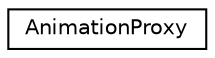 digraph "Graphical Class Hierarchy"
{
  edge [fontname="Helvetica",fontsize="10",labelfontname="Helvetica",labelfontsize="10"];
  node [fontname="Helvetica",fontsize="10",shape=record];
  rankdir="LR";
  Node1 [label="AnimationProxy",height=0.2,width=0.4,color="black", fillcolor="white", style="filled",URL="$d2/d96/class_animation_proxy.html",tooltip="Wrapper around a pointer to Animation. Used to reduce compile time. Animation proxy is used to avoid ..."];
}
